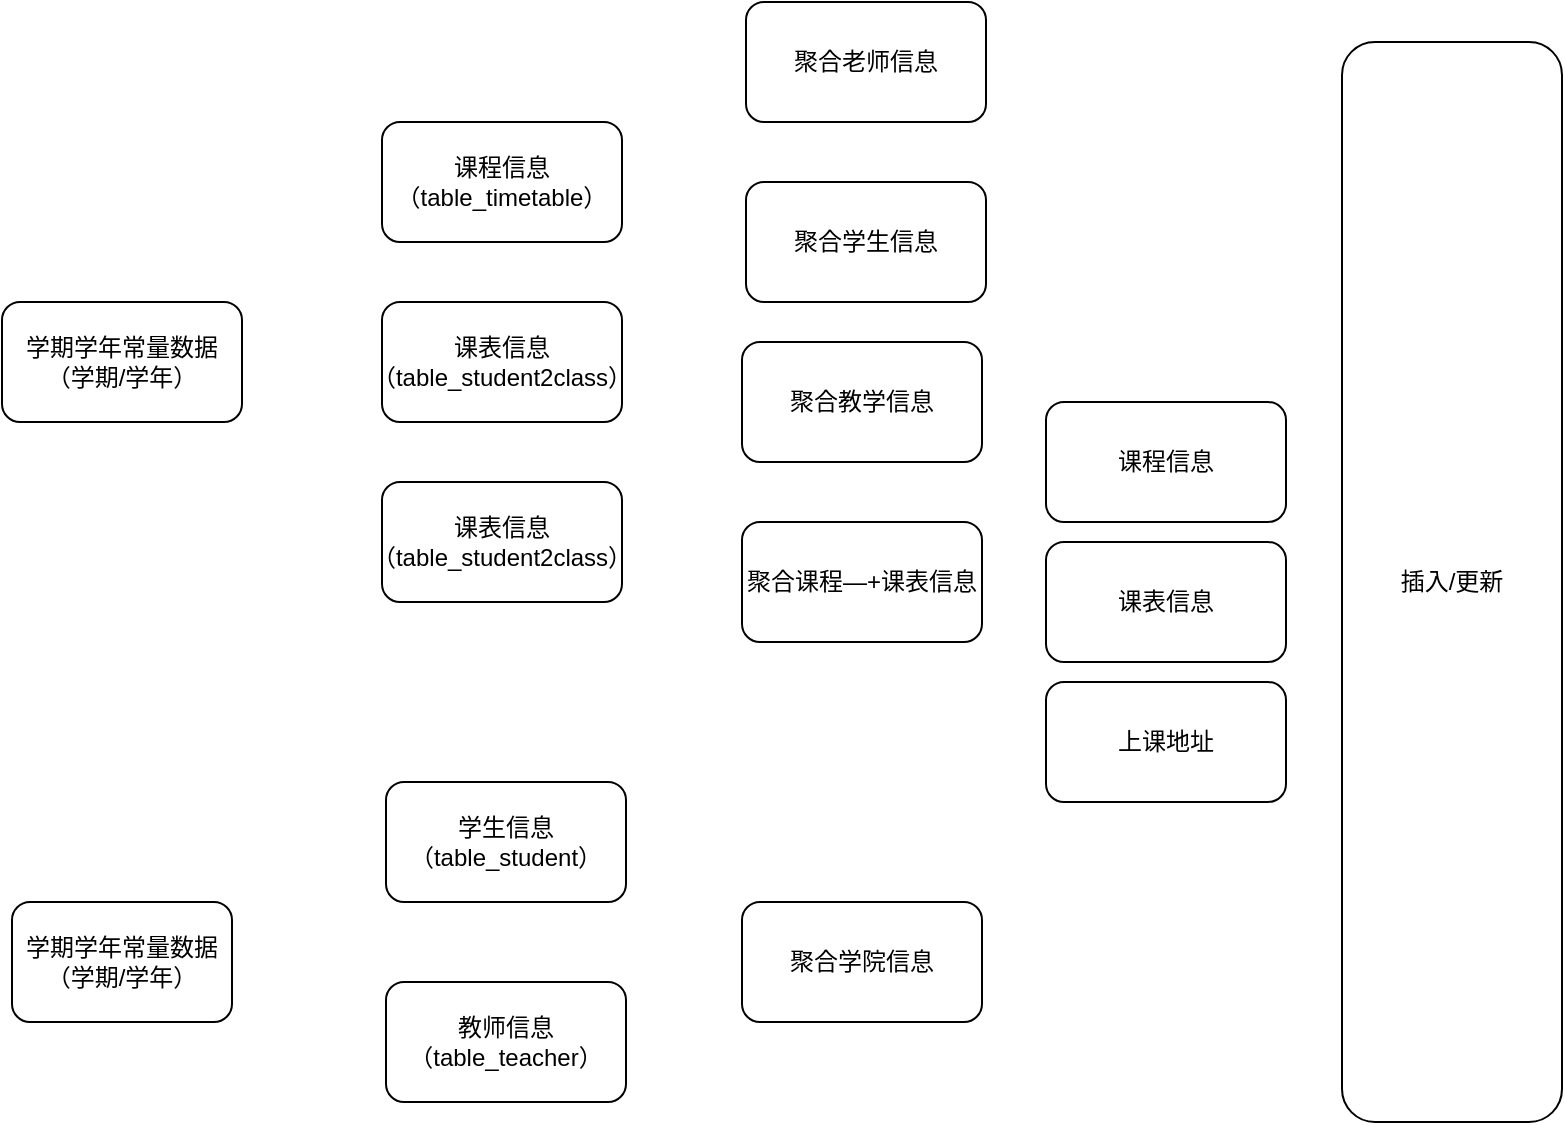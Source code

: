 <mxfile version="14.7.6" type="github">
  <diagram id="PKOhdgsL2r-q9qzIlgq7" name="Page-1">
    <mxGraphModel dx="1422" dy="794" grid="1" gridSize="10" guides="1" tooltips="1" connect="1" arrows="1" fold="1" page="1" pageScale="1" pageWidth="827" pageHeight="1169" math="0" shadow="0">
      <root>
        <mxCell id="0" />
        <mxCell id="1" parent="0" />
        <mxCell id="0fgv5ruVTamT_hMms5Yq-1" value="学期学年常量数据（学期/学年）" style="rounded=1;whiteSpace=wrap;html=1;" vertex="1" parent="1">
          <mxGeometry x="10" y="150" width="120" height="60" as="geometry" />
        </mxCell>
        <mxCell id="0fgv5ruVTamT_hMms5Yq-2" value="课程信息（table_timetable）" style="rounded=1;whiteSpace=wrap;html=1;" vertex="1" parent="1">
          <mxGeometry x="200" y="60" width="120" height="60" as="geometry" />
        </mxCell>
        <mxCell id="0fgv5ruVTamT_hMms5Yq-4" value="聚合老师信息" style="rounded=1;whiteSpace=wrap;html=1;" vertex="1" parent="1">
          <mxGeometry x="382" width="120" height="60" as="geometry" />
        </mxCell>
        <mxCell id="0fgv5ruVTamT_hMms5Yq-5" value="聚合学生信息" style="rounded=1;whiteSpace=wrap;html=1;" vertex="1" parent="1">
          <mxGeometry x="382" y="90" width="120" height="60" as="geometry" />
        </mxCell>
        <mxCell id="0fgv5ruVTamT_hMms5Yq-6" value="聚合学院信息" style="rounded=1;whiteSpace=wrap;html=1;" vertex="1" parent="1">
          <mxGeometry x="380" y="450" width="120" height="60" as="geometry" />
        </mxCell>
        <mxCell id="0fgv5ruVTamT_hMms5Yq-7" value="聚合课程—+课表信息" style="rounded=1;whiteSpace=wrap;html=1;" vertex="1" parent="1">
          <mxGeometry x="380" y="260" width="120" height="60" as="geometry" />
        </mxCell>
        <mxCell id="0fgv5ruVTamT_hMms5Yq-8" value="课表信息（table_student2class）" style="rounded=1;whiteSpace=wrap;html=1;" vertex="1" parent="1">
          <mxGeometry x="200" y="150" width="120" height="60" as="geometry" />
        </mxCell>
        <mxCell id="0fgv5ruVTamT_hMms5Yq-9" value="课表信息（table_student2class）" style="rounded=1;whiteSpace=wrap;html=1;" vertex="1" parent="1">
          <mxGeometry x="200" y="240" width="120" height="60" as="geometry" />
        </mxCell>
        <mxCell id="0fgv5ruVTamT_hMms5Yq-10" value="学生信息&lt;br&gt;（table_student）" style="rounded=1;whiteSpace=wrap;html=1;" vertex="1" parent="1">
          <mxGeometry x="202" y="390" width="120" height="60" as="geometry" />
        </mxCell>
        <mxCell id="0fgv5ruVTamT_hMms5Yq-11" value="教师信息&lt;br&gt;（table_teacher）" style="rounded=1;whiteSpace=wrap;html=1;" vertex="1" parent="1">
          <mxGeometry x="202" y="490" width="120" height="60" as="geometry" />
        </mxCell>
        <mxCell id="0fgv5ruVTamT_hMms5Yq-12" value="学期学年常量数据&lt;br&gt;（学期/学年）" style="rounded=1;whiteSpace=wrap;html=1;" vertex="1" parent="1">
          <mxGeometry x="15" y="450" width="110" height="60" as="geometry" />
        </mxCell>
        <mxCell id="0fgv5ruVTamT_hMms5Yq-13" value="课程信息" style="rounded=1;whiteSpace=wrap;html=1;" vertex="1" parent="1">
          <mxGeometry x="532" y="200" width="120" height="60" as="geometry" />
        </mxCell>
        <mxCell id="0fgv5ruVTamT_hMms5Yq-14" value="课表信息" style="rounded=1;whiteSpace=wrap;html=1;" vertex="1" parent="1">
          <mxGeometry x="532" y="270" width="120" height="60" as="geometry" />
        </mxCell>
        <mxCell id="0fgv5ruVTamT_hMms5Yq-15" value="上课地址" style="rounded=1;whiteSpace=wrap;html=1;" vertex="1" parent="1">
          <mxGeometry x="532" y="340" width="120" height="60" as="geometry" />
        </mxCell>
        <mxCell id="0fgv5ruVTamT_hMms5Yq-16" value="插入/更新" style="rounded=1;whiteSpace=wrap;html=1;" vertex="1" parent="1">
          <mxGeometry x="680" y="20" width="110" height="540" as="geometry" />
        </mxCell>
        <mxCell id="0fgv5ruVTamT_hMms5Yq-18" value="聚合教学信息" style="rounded=1;whiteSpace=wrap;html=1;" vertex="1" parent="1">
          <mxGeometry x="380" y="170" width="120" height="60" as="geometry" />
        </mxCell>
      </root>
    </mxGraphModel>
  </diagram>
</mxfile>
